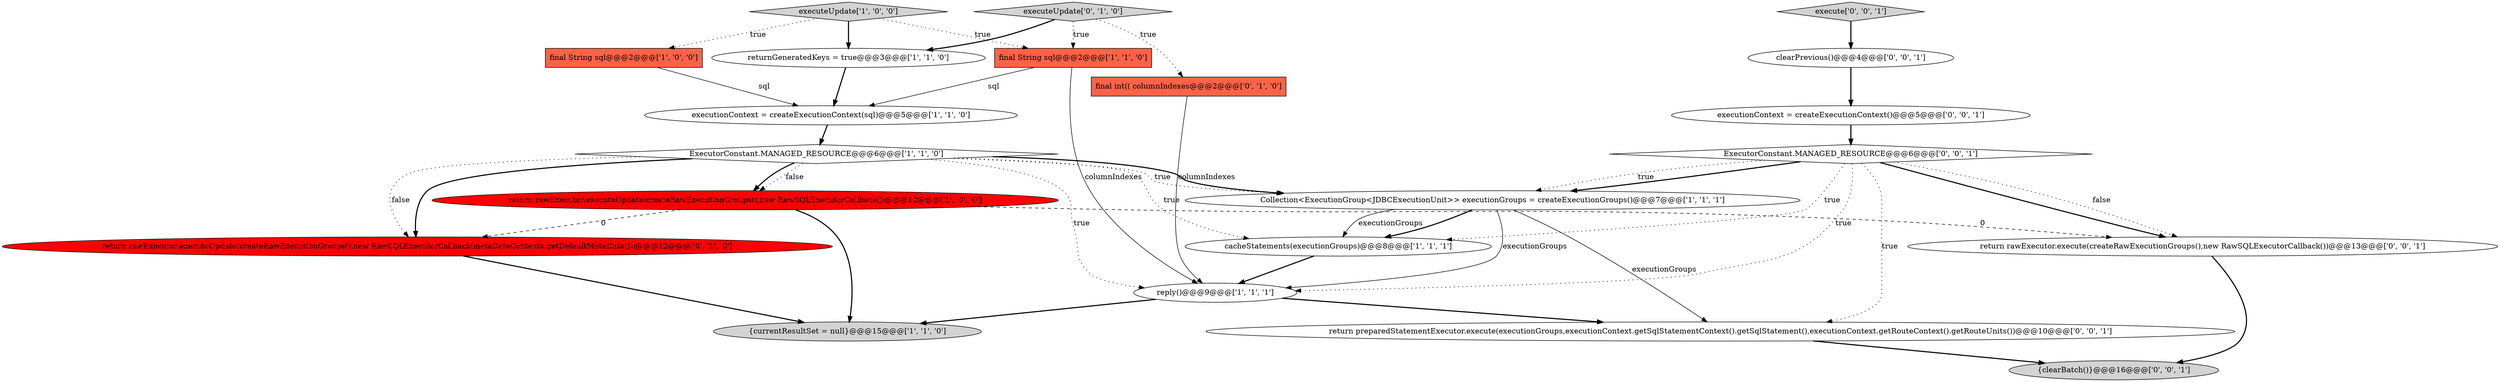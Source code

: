 digraph {
15 [style = filled, label = "{clearBatch()}@@@16@@@['0', '0', '1']", fillcolor = lightgray, shape = ellipse image = "AAA0AAABBB3BBB"];
5 [style = filled, label = "final String sql@@@2@@@['1', '1', '0']", fillcolor = tomato, shape = box image = "AAA0AAABBB1BBB"];
12 [style = filled, label = "return rawExecutor.executeUpdate(createRawExecutionGroups(),new RawSQLExecutorCallback(metaDataContexts.getDefaultMetaData()))@@@12@@@['0', '1', '0']", fillcolor = red, shape = ellipse image = "AAA1AAABBB2BBB"];
3 [style = filled, label = "final String sql@@@2@@@['1', '0', '0']", fillcolor = tomato, shape = box image = "AAA0AAABBB1BBB"];
13 [style = filled, label = "executeUpdate['0', '1', '0']", fillcolor = lightgray, shape = diamond image = "AAA0AAABBB2BBB"];
17 [style = filled, label = "return rawExecutor.execute(createRawExecutionGroups(),new RawSQLExecutorCallback())@@@13@@@['0', '0', '1']", fillcolor = white, shape = ellipse image = "AAA0AAABBB3BBB"];
10 [style = filled, label = "executeUpdate['1', '0', '0']", fillcolor = lightgray, shape = diamond image = "AAA0AAABBB1BBB"];
20 [style = filled, label = "execute['0', '0', '1']", fillcolor = lightgray, shape = diamond image = "AAA0AAABBB3BBB"];
6 [style = filled, label = "ExecutorConstant.MANAGED_RESOURCE@@@6@@@['1', '1', '0']", fillcolor = white, shape = diamond image = "AAA0AAABBB1BBB"];
8 [style = filled, label = "return rawExecutor.executeUpdate(createRawExecutionGroups(),new RawSQLExecutorCallback())@@@12@@@['1', '0', '0']", fillcolor = red, shape = ellipse image = "AAA1AAABBB1BBB"];
7 [style = filled, label = "reply()@@@9@@@['1', '1', '1']", fillcolor = white, shape = ellipse image = "AAA0AAABBB1BBB"];
11 [style = filled, label = "final int(( columnIndexes@@@2@@@['0', '1', '0']", fillcolor = tomato, shape = box image = "AAA0AAABBB2BBB"];
18 [style = filled, label = "executionContext = createExecutionContext()@@@5@@@['0', '0', '1']", fillcolor = white, shape = ellipse image = "AAA0AAABBB3BBB"];
19 [style = filled, label = "ExecutorConstant.MANAGED_RESOURCE@@@6@@@['0', '0', '1']", fillcolor = white, shape = diamond image = "AAA0AAABBB3BBB"];
16 [style = filled, label = "clearPrevious()@@@4@@@['0', '0', '1']", fillcolor = white, shape = ellipse image = "AAA0AAABBB3BBB"];
0 [style = filled, label = "cacheStatements(executionGroups)@@@8@@@['1', '1', '1']", fillcolor = white, shape = ellipse image = "AAA0AAABBB1BBB"];
4 [style = filled, label = "Collection<ExecutionGroup<JDBCExecutionUnit>> executionGroups = createExecutionGroups()@@@7@@@['1', '1', '1']", fillcolor = white, shape = ellipse image = "AAA0AAABBB1BBB"];
9 [style = filled, label = "{currentResultSet = null}@@@15@@@['1', '1', '0']", fillcolor = lightgray, shape = ellipse image = "AAA0AAABBB1BBB"];
14 [style = filled, label = "return preparedStatementExecutor.execute(executionGroups,executionContext.getSqlStatementContext().getSqlStatement(),executionContext.getRouteContext().getRouteUnits())@@@10@@@['0', '0', '1']", fillcolor = white, shape = ellipse image = "AAA0AAABBB3BBB"];
1 [style = filled, label = "executionContext = createExecutionContext(sql)@@@5@@@['1', '1', '0']", fillcolor = white, shape = ellipse image = "AAA0AAABBB1BBB"];
2 [style = filled, label = "returnGeneratedKeys = true@@@3@@@['1', '1', '0']", fillcolor = white, shape = ellipse image = "AAA0AAABBB1BBB"];
19->14 [style = dotted, label="true"];
16->18 [style = bold, label=""];
3->1 [style = solid, label="sql"];
5->7 [style = solid, label="columnIndexes"];
11->7 [style = solid, label="columnIndexes"];
2->1 [style = bold, label=""];
18->19 [style = bold, label=""];
10->3 [style = dotted, label="true"];
8->12 [style = dashed, label="0"];
13->5 [style = dotted, label="true"];
19->17 [style = bold, label=""];
4->14 [style = solid, label="executionGroups"];
19->7 [style = dotted, label="true"];
19->17 [style = dotted, label="false"];
12->9 [style = bold, label=""];
10->5 [style = dotted, label="true"];
4->0 [style = bold, label=""];
0->7 [style = bold, label=""];
7->14 [style = bold, label=""];
6->12 [style = dotted, label="false"];
7->9 [style = bold, label=""];
6->4 [style = bold, label=""];
1->6 [style = bold, label=""];
6->8 [style = dotted, label="false"];
20->16 [style = bold, label=""];
6->4 [style = dotted, label="true"];
19->4 [style = dotted, label="true"];
19->0 [style = dotted, label="true"];
6->8 [style = bold, label=""];
4->0 [style = solid, label="executionGroups"];
8->9 [style = bold, label=""];
17->15 [style = bold, label=""];
6->7 [style = dotted, label="true"];
4->7 [style = solid, label="executionGroups"];
8->17 [style = dashed, label="0"];
13->11 [style = dotted, label="true"];
10->2 [style = bold, label=""];
14->15 [style = bold, label=""];
19->4 [style = bold, label=""];
6->0 [style = dotted, label="true"];
5->1 [style = solid, label="sql"];
13->2 [style = bold, label=""];
6->12 [style = bold, label=""];
}
